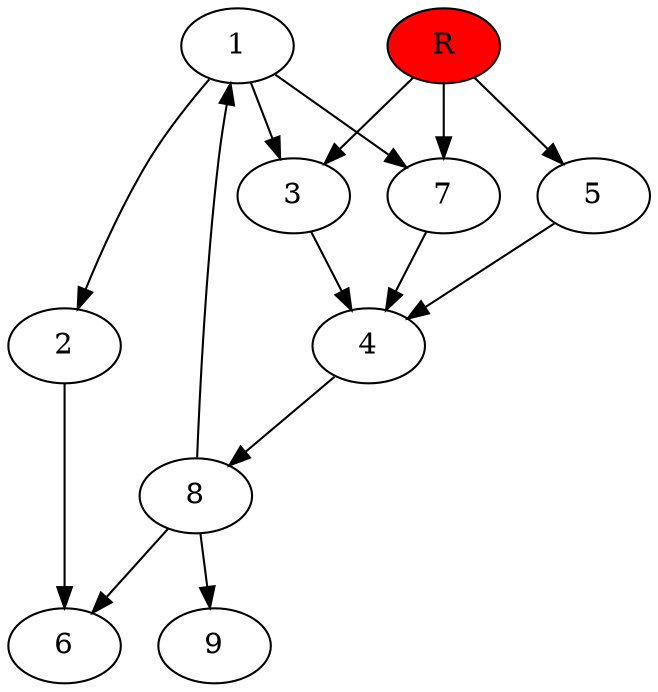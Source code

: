 digraph prb34264 {
	1
	2
	3
	4
	5
	6
	7
	8
	R [fillcolor="#ff0000" style=filled]
	1 -> 2
	1 -> 3
	1 -> 7
	2 -> 6
	3 -> 4
	4 -> 8
	5 -> 4
	7 -> 4
	8 -> 1
	8 -> 6
	8 -> 9
	R -> 3
	R -> 5
	R -> 7
}
